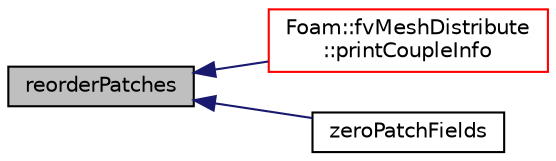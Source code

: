 digraph "reorderPatches"
{
  bgcolor="transparent";
  edge [fontname="Helvetica",fontsize="10",labelfontname="Helvetica",labelfontsize="10"];
  node [fontname="Helvetica",fontsize="10",shape=record];
  rankdir="LR";
  Node1 [label="reorderPatches",height=0.2,width=0.4,color="black", fillcolor="grey75", style="filled", fontcolor="black"];
  Node1 -> Node2 [dir="back",color="midnightblue",fontsize="10",style="solid",fontname="Helvetica"];
  Node2 [label="Foam::fvMeshDistribute\l::printCoupleInfo",height=0.2,width=0.4,color="red",URL="$a00894.html#a0b2e9e5ba94679bbc5d807ecf02687e2",tooltip="Print some info on coupling data. "];
  Node1 -> Node3 [dir="back",color="midnightblue",fontsize="10",style="solid",fontname="Helvetica"];
  Node3 [label="zeroPatchFields",height=0.2,width=0.4,color="black",URL="$a00899.html#afbeeba4253e214ec2e736f65e6702311",tooltip="Change patchField to zero on registered fields. "];
}

